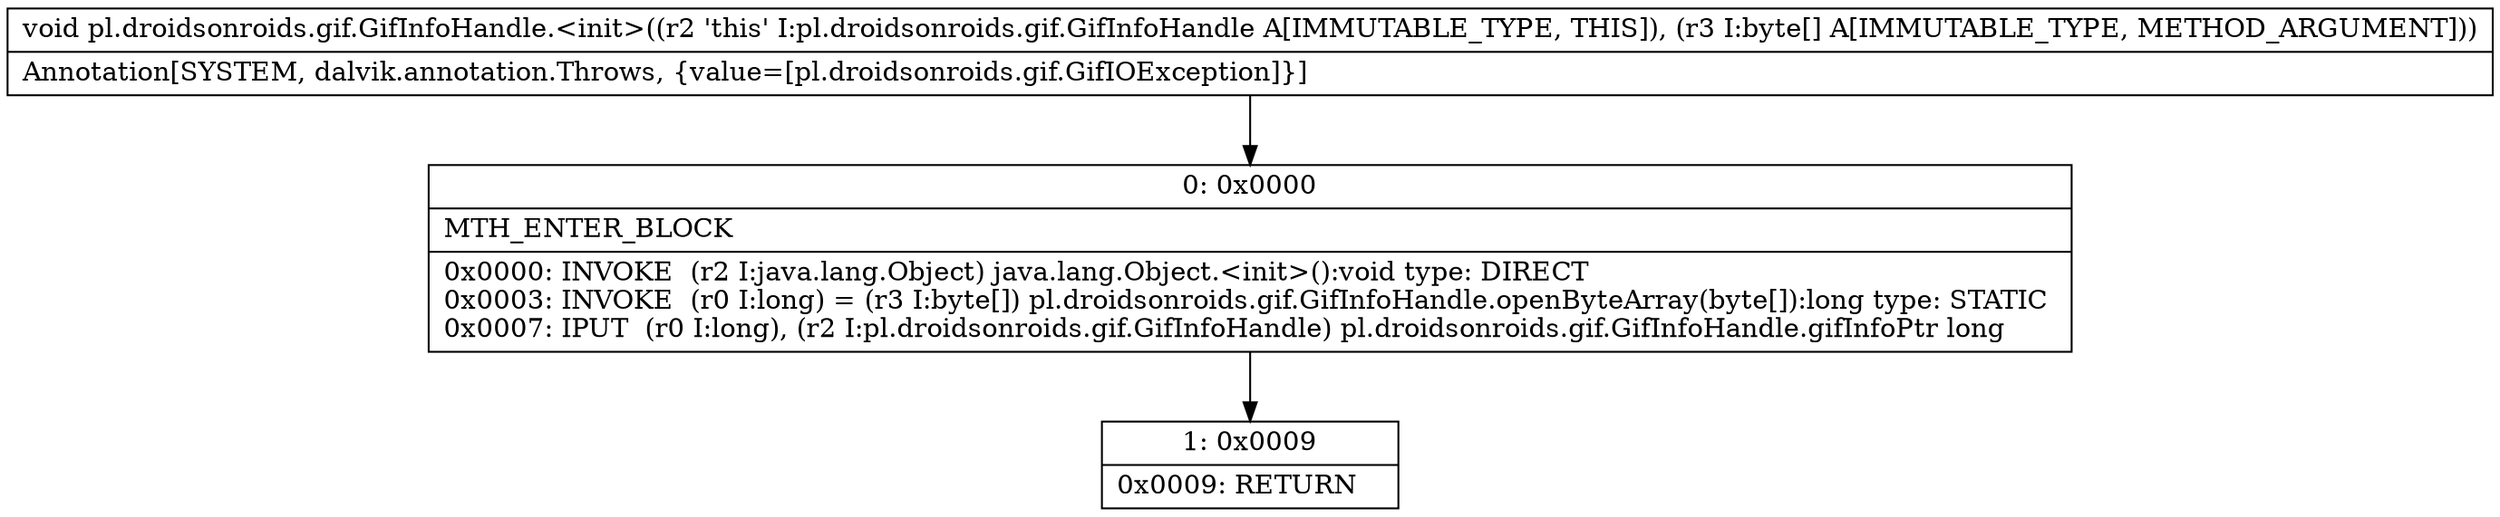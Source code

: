digraph "CFG forpl.droidsonroids.gif.GifInfoHandle.\<init\>([B)V" {
Node_0 [shape=record,label="{0\:\ 0x0000|MTH_ENTER_BLOCK\l|0x0000: INVOKE  (r2 I:java.lang.Object) java.lang.Object.\<init\>():void type: DIRECT \l0x0003: INVOKE  (r0 I:long) = (r3 I:byte[]) pl.droidsonroids.gif.GifInfoHandle.openByteArray(byte[]):long type: STATIC \l0x0007: IPUT  (r0 I:long), (r2 I:pl.droidsonroids.gif.GifInfoHandle) pl.droidsonroids.gif.GifInfoHandle.gifInfoPtr long \l}"];
Node_1 [shape=record,label="{1\:\ 0x0009|0x0009: RETURN   \l}"];
MethodNode[shape=record,label="{void pl.droidsonroids.gif.GifInfoHandle.\<init\>((r2 'this' I:pl.droidsonroids.gif.GifInfoHandle A[IMMUTABLE_TYPE, THIS]), (r3 I:byte[] A[IMMUTABLE_TYPE, METHOD_ARGUMENT]))  | Annotation[SYSTEM, dalvik.annotation.Throws, \{value=[pl.droidsonroids.gif.GifIOException]\}]\l}"];
MethodNode -> Node_0;
Node_0 -> Node_1;
}


